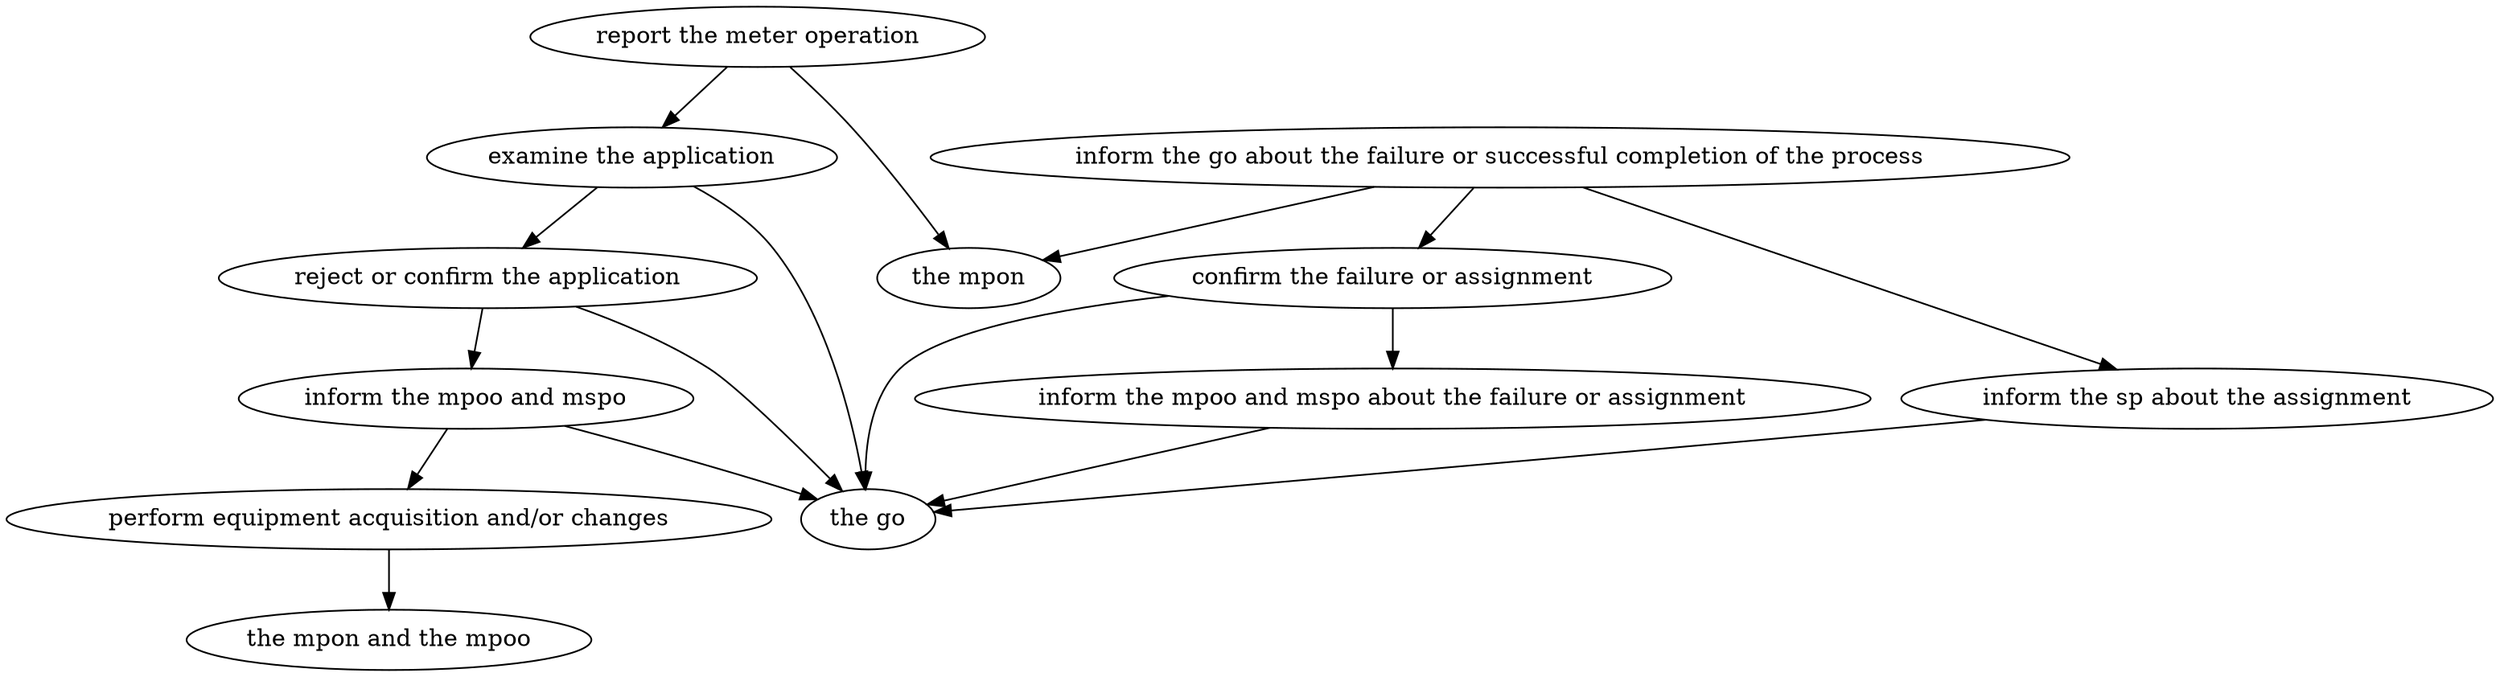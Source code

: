 strict digraph "doc-10.2" {
	graph [name="doc-10.2"];
	"report the meter operation"	[attrs="{'type': 'Activity', 'label': 'report the meter operation'}"];
	"examine the application"	[attrs="{'type': 'Activity', 'label': 'examine the application'}"];
	"report the meter operation" -> "examine the application"	[attrs="{'type': 'flow', 'label': 'flow'}"];
	"the mpon"	[attrs="{'type': 'Actor', 'label': 'the mpon'}"];
	"report the meter operation" -> "the mpon"	[attrs="{'type': 'actor performer', 'label': 'actor performer'}"];
	"reject or confirm the application"	[attrs="{'type': 'Activity', 'label': 'reject or confirm the application'}"];
	"examine the application" -> "reject or confirm the application"	[attrs="{'type': 'flow', 'label': 'flow'}"];
	"the go"	[attrs="{'type': 'Actor', 'label': 'the go'}"];
	"examine the application" -> "the go"	[attrs="{'type': 'actor performer', 'label': 'actor performer'}"];
	"inform the mpoo and mspo"	[attrs="{'type': 'Activity', 'label': 'inform the mpoo and mspo'}"];
	"reject or confirm the application" -> "inform the mpoo and mspo"	[attrs="{'type': 'flow', 'label': 'flow'}"];
	"reject or confirm the application" -> "the go"	[attrs="{'type': 'actor performer', 'label': 'actor performer'}"];
	"perform equipment acquisition and/or changes"	[attrs="{'type': 'Activity', 'label': 'perform equipment acquisition and/or changes'}"];
	"inform the mpoo and mspo" -> "perform equipment acquisition and/or changes"	[attrs="{'type': 'flow', 'label': 'flow'}"];
	"inform the mpoo and mspo" -> "the go"	[attrs="{'type': 'actor performer', 'label': 'actor performer'}"];
	"the mpon and the mpoo"	[attrs="{'type': 'Actor', 'label': 'the mpon and the mpoo'}"];
	"perform equipment acquisition and/or changes" -> "the mpon and the mpoo"	[attrs="{'type': 'actor performer', 'label': 'actor performer'}"];
	"inform the go about the failure or successful completion of the process"	[attrs="{'type': 'Activity', 'label': 'inform the go about the failure or successful completion of the process'}"];
	"confirm the failure or assignment"	[attrs="{'type': 'Activity', 'label': 'confirm the failure or assignment'}"];
	"inform the go about the failure or successful completion of the process" -> "confirm the failure or assignment"	[attrs="{'type': 'flow', 'label': 'flow'}"];
	"inform the sp about the assignment"	[attrs="{'type': 'Activity', 'label': 'inform the sp about the assignment'}"];
	"inform the go about the failure or successful completion of the process" -> "inform the sp about the assignment"	[attrs="{'type': 'flow', 'label': 'flow'}"];
	"inform the go about the failure or successful completion of the process" -> "the mpon"	[attrs="{'type': 'actor performer', 'label': 'actor performer'}"];
	"inform the mpoo and mspo about the failure or assignment"	[attrs="{'type': 'Activity', 'label': 'inform the mpoo and mspo about the failure or assignment'}"];
	"confirm the failure or assignment" -> "inform the mpoo and mspo about the failure or assignment"	[attrs="{'type': 'flow', 'label': 'flow'}"];
	"confirm the failure or assignment" -> "the go"	[attrs="{'type': 'actor performer', 'label': 'actor performer'}"];
	"inform the mpoo and mspo about the failure or assignment" -> "the go"	[attrs="{'type': 'actor performer', 'label': 'actor performer'}"];
	"inform the sp about the assignment" -> "the go"	[attrs="{'type': 'actor performer', 'label': 'actor performer'}"];
}
